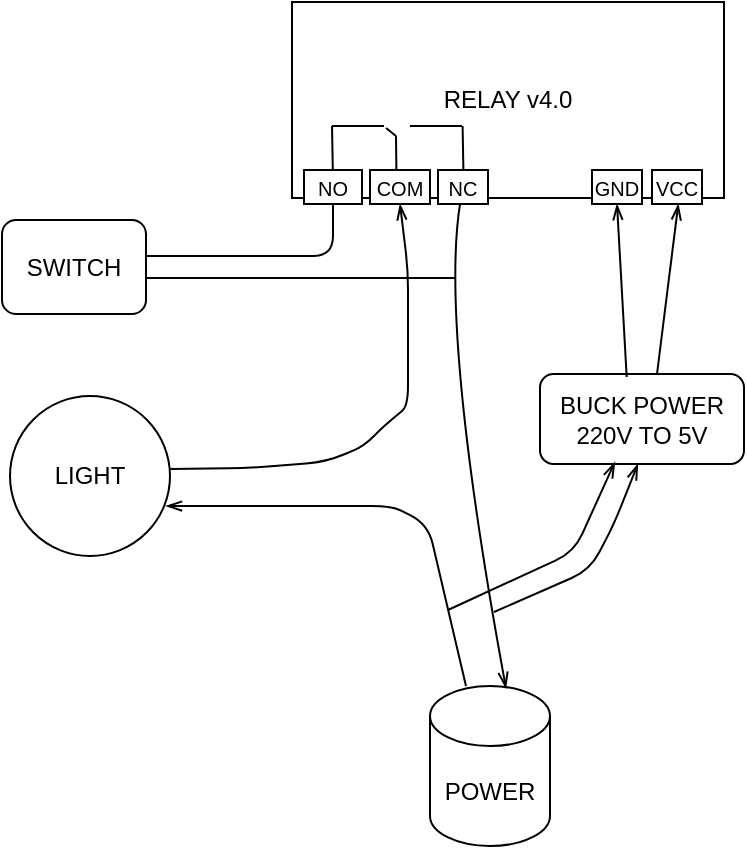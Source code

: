 <mxfile>
    <diagram id="UfDXudGgWchaeT8dk7Dq" name="Page-1">
        <mxGraphModel dx="607" dy="502" grid="0" gridSize="10" guides="1" tooltips="1" connect="1" arrows="1" fold="1" page="1" pageScale="1" pageWidth="850" pageHeight="1100" math="0" shadow="0">
            <root>
                <mxCell id="0"/>
                <mxCell id="1" parent="0"/>
                <mxCell id="28" value="RELAY v4.0" style="rounded=0;whiteSpace=wrap;html=1;" parent="1" vertex="1">
                    <mxGeometry x="455" y="227" width="216" height="98" as="geometry"/>
                </mxCell>
                <mxCell id="29" value="COM" style="rounded=0;whiteSpace=wrap;html=1;fontSize=10;" parent="1" vertex="1">
                    <mxGeometry x="494" y="311" width="30" height="17" as="geometry"/>
                </mxCell>
                <mxCell id="30" value="NO" style="rounded=0;whiteSpace=wrap;html=1;fontSize=10;" parent="1" vertex="1">
                    <mxGeometry x="461" y="311" width="29" height="17" as="geometry"/>
                </mxCell>
                <mxCell id="31" value="NC" style="rounded=0;whiteSpace=wrap;html=1;fontSize=10;" parent="1" vertex="1">
                    <mxGeometry x="528" y="311" width="25" height="17" as="geometry"/>
                </mxCell>
                <mxCell id="34" value="GND" style="rounded=0;whiteSpace=wrap;html=1;fontSize=10;" parent="1" vertex="1">
                    <mxGeometry x="605" y="311" width="25" height="17" as="geometry"/>
                </mxCell>
                <mxCell id="35" value="VCC" style="rounded=0;whiteSpace=wrap;html=1;fontSize=10;" parent="1" vertex="1">
                    <mxGeometry x="635" y="311" width="25" height="17" as="geometry"/>
                </mxCell>
                <mxCell id="36" value="POWER" style="shape=cylinder3;whiteSpace=wrap;html=1;boundedLbl=1;backgroundOutline=1;size=15;" parent="1" vertex="1">
                    <mxGeometry x="524" y="569" width="60" height="80" as="geometry"/>
                </mxCell>
                <mxCell id="38" value="" style="curved=1;endArrow=none;html=1;entryX=0.5;entryY=1;entryDx=0;entryDy=0;exitX=0.633;exitY=0.013;exitDx=0;exitDy=0;exitPerimeter=0;endFill=0;startArrow=openThin;startFill=0;" parent="1" source="36" edge="1">
                    <mxGeometry width="50" height="50" relative="1" as="geometry">
                        <mxPoint x="559" y="565" as="sourcePoint"/>
                        <mxPoint x="539" y="328" as="targetPoint"/>
                        <Array as="points">
                            <mxPoint x="529" y="391"/>
                        </Array>
                    </mxGeometry>
                </mxCell>
                <mxCell id="39" value="LIGHT" style="ellipse;whiteSpace=wrap;html=1;aspect=fixed;" parent="1" vertex="1">
                    <mxGeometry x="314" y="424" width="80" height="80" as="geometry"/>
                </mxCell>
                <mxCell id="45" value="" style="endArrow=openThin;html=1;entryX=0.5;entryY=1;entryDx=0;entryDy=0;endFill=0;exitX=1.001;exitY=0.457;exitDx=0;exitDy=0;exitPerimeter=0;" parent="1" source="39" target="29" edge="1">
                    <mxGeometry width="50" height="50" relative="1" as="geometry">
                        <mxPoint x="392" y="457" as="sourcePoint"/>
                        <mxPoint x="455" y="423" as="targetPoint"/>
                        <Array as="points">
                            <mxPoint x="433" y="460"/>
                            <mxPoint x="472" y="457"/>
                            <mxPoint x="491" y="449"/>
                            <mxPoint x="501" y="439"/>
                            <mxPoint x="513" y="429"/>
                            <mxPoint x="513" y="402"/>
                            <mxPoint x="513" y="361"/>
                        </Array>
                    </mxGeometry>
                </mxCell>
                <mxCell id="46" value="" style="endArrow=openThin;html=1;entryX=0.975;entryY=0.688;entryDx=0;entryDy=0;entryPerimeter=0;endFill=0;" parent="1" target="39" edge="1">
                    <mxGeometry width="50" height="50" relative="1" as="geometry">
                        <mxPoint x="542" y="569" as="sourcePoint"/>
                        <mxPoint x="395" y="469" as="targetPoint"/>
                        <Array as="points">
                            <mxPoint x="523" y="488"/>
                            <mxPoint x="505" y="479"/>
                        </Array>
                    </mxGeometry>
                </mxCell>
                <mxCell id="47" value="" style="endArrow=none;html=1;" parent="1" edge="1">
                    <mxGeometry width="50" height="50" relative="1" as="geometry">
                        <mxPoint x="475.4" y="311" as="sourcePoint"/>
                        <mxPoint x="475" y="289" as="targetPoint"/>
                    </mxGeometry>
                </mxCell>
                <mxCell id="48" value="" style="endArrow=none;html=1;" parent="1" edge="1">
                    <mxGeometry width="50" height="50" relative="1" as="geometry">
                        <mxPoint x="540.7" y="311" as="sourcePoint"/>
                        <mxPoint x="540.3" y="289" as="targetPoint"/>
                    </mxGeometry>
                </mxCell>
                <mxCell id="50" value="" style="endArrow=none;html=1;" parent="1" edge="1">
                    <mxGeometry width="50" height="50" relative="1" as="geometry">
                        <mxPoint x="475" y="289" as="sourcePoint"/>
                        <mxPoint x="501" y="289" as="targetPoint"/>
                    </mxGeometry>
                </mxCell>
                <mxCell id="52" value="" style="endArrow=none;html=1;" parent="1" edge="1">
                    <mxGeometry width="50" height="50" relative="1" as="geometry">
                        <mxPoint x="514" y="289" as="sourcePoint"/>
                        <mxPoint x="540" y="289" as="targetPoint"/>
                    </mxGeometry>
                </mxCell>
                <mxCell id="54" value="" style="endArrow=none;html=1;" parent="1" edge="1">
                    <mxGeometry width="50" height="50" relative="1" as="geometry">
                        <mxPoint x="507.2" y="311" as="sourcePoint"/>
                        <mxPoint x="507" y="294" as="targetPoint"/>
                    </mxGeometry>
                </mxCell>
                <mxCell id="55" value="" style="endArrow=none;html=1;" parent="1" edge="1">
                    <mxGeometry width="50" height="50" relative="1" as="geometry">
                        <mxPoint x="507" y="294" as="sourcePoint"/>
                        <mxPoint x="502" y="290" as="targetPoint"/>
                    </mxGeometry>
                </mxCell>
                <mxCell id="56" value="SWITCH" style="rounded=1;whiteSpace=wrap;html=1;strokeColor=#000000;fillColor=#FFFFFF;" parent="1" vertex="1">
                    <mxGeometry x="310" y="336" width="72" height="47" as="geometry"/>
                </mxCell>
                <mxCell id="57" value="" style="endArrow=none;html=1;entryX=0.5;entryY=1;entryDx=0;entryDy=0;edgeStyle=orthogonalEdgeStyle;exitX=1.001;exitY=0.382;exitDx=0;exitDy=0;exitPerimeter=0;endFill=0;startArrow=none;startFill=0;" parent="1" source="56" target="30" edge="1">
                    <mxGeometry width="50" height="50" relative="1" as="geometry">
                        <mxPoint x="319" y="354" as="sourcePoint"/>
                        <mxPoint x="437" y="348" as="targetPoint"/>
                    </mxGeometry>
                </mxCell>
                <mxCell id="58" value="" style="endArrow=none;html=1;startArrow=none;startFill=0;endFill=0;" parent="1" edge="1">
                    <mxGeometry width="50" height="50" relative="1" as="geometry">
                        <mxPoint x="382" y="365" as="sourcePoint"/>
                        <mxPoint x="537" y="365" as="targetPoint"/>
                    </mxGeometry>
                </mxCell>
                <mxCell id="60" value="BUCK POWER&lt;br&gt;220V TO 5V" style="rounded=1;whiteSpace=wrap;html=1;strokeColor=#000000;fillColor=#FFFFFF;" parent="1" vertex="1">
                    <mxGeometry x="579" y="413" width="102" height="45" as="geometry"/>
                </mxCell>
                <mxCell id="61" value="" style="endArrow=openThin;html=1;endFill=0;entryX=0.48;entryY=0.999;entryDx=0;entryDy=0;entryPerimeter=0;" parent="1" target="60" edge="1">
                    <mxGeometry width="50" height="50" relative="1" as="geometry">
                        <mxPoint x="556" y="532" as="sourcePoint"/>
                        <mxPoint x="630" y="507" as="targetPoint"/>
                        <Array as="points">
                            <mxPoint x="604" y="511"/>
                            <mxPoint x="616" y="488"/>
                        </Array>
                    </mxGeometry>
                </mxCell>
                <mxCell id="62" value="" style="endArrow=openThin;html=1;entryX=0.367;entryY=0.978;entryDx=0;entryDy=0;endFill=0;entryPerimeter=0;" parent="1" target="60" edge="1">
                    <mxGeometry width="50" height="50" relative="1" as="geometry">
                        <mxPoint x="533" y="531" as="sourcePoint"/>
                        <mxPoint x="615" y="483" as="targetPoint"/>
                        <Array as="points">
                            <mxPoint x="596" y="502"/>
                        </Array>
                    </mxGeometry>
                </mxCell>
                <mxCell id="63" value="" style="endArrow=openThin;html=1;entryX=0.5;entryY=1;entryDx=0;entryDy=0;exitX=0.425;exitY=0.033;exitDx=0;exitDy=0;exitPerimeter=0;endFill=0;" parent="1" source="60" target="34" edge="1">
                    <mxGeometry width="50" height="50" relative="1" as="geometry">
                        <mxPoint x="575" y="415" as="sourcePoint"/>
                        <mxPoint x="625" y="365" as="targetPoint"/>
                    </mxGeometry>
                </mxCell>
                <mxCell id="64" value="" style="endArrow=openThin;html=1;entryX=0.5;entryY=1;entryDx=0;entryDy=0;exitX=0.573;exitY=0.009;exitDx=0;exitDy=0;exitPerimeter=0;endFill=0;" parent="1" source="60" edge="1">
                    <mxGeometry width="50" height="50" relative="1" as="geometry">
                        <mxPoint x="653" y="414.49" as="sourcePoint"/>
                        <mxPoint x="648.15" y="328.005" as="targetPoint"/>
                    </mxGeometry>
                </mxCell>
            </root>
        </mxGraphModel>
    </diagram>
</mxfile>